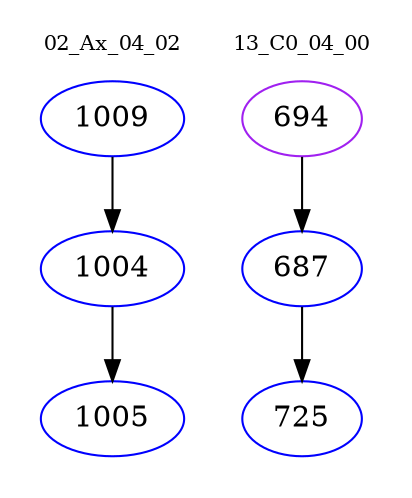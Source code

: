 digraph{
subgraph cluster_0 {
color = white
label = "02_Ax_04_02";
fontsize=10;
T0_1009 [label="1009", color="blue"]
T0_1009 -> T0_1004 [color="black"]
T0_1004 [label="1004", color="blue"]
T0_1004 -> T0_1005 [color="black"]
T0_1005 [label="1005", color="blue"]
}
subgraph cluster_1 {
color = white
label = "13_C0_04_00";
fontsize=10;
T1_694 [label="694", color="purple"]
T1_694 -> T1_687 [color="black"]
T1_687 [label="687", color="blue"]
T1_687 -> T1_725 [color="black"]
T1_725 [label="725", color="blue"]
}
}

